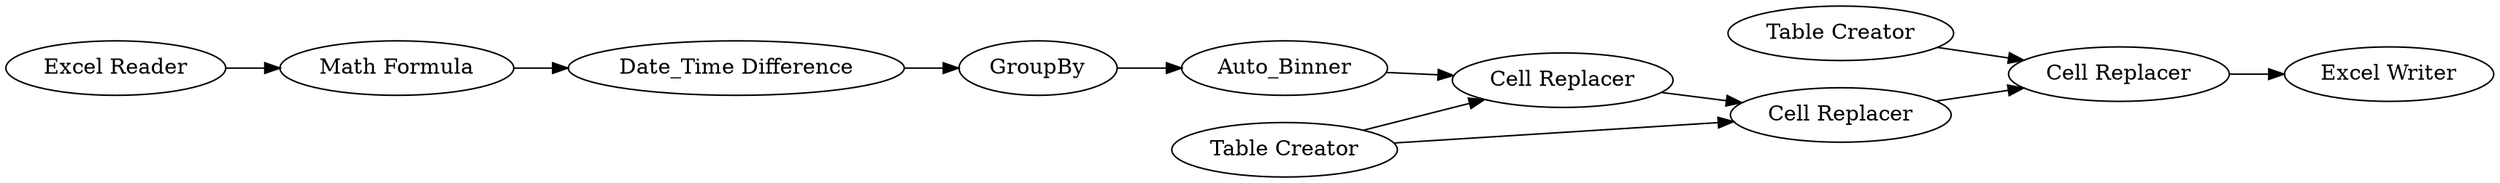 digraph {
	"-8485835713481660742_11" [label="Table Creator"]
	"-8485835713481660742_7" [label="Cell Replacer"]
	"-8485835713481660742_3" [label="Date_Time Difference"]
	"-8485835713481660742_5" [label=Auto_Binner]
	"-8485835713481660742_6" [label="Cell Replacer"]
	"-8485835713481660742_8" [label="Cell Replacer"]
	"-8485835713481660742_2" [label="Math Formula"]
	"-8485835713481660742_9" [label="Excel Writer"]
	"-8485835713481660742_10" [label="Table Creator"]
	"-8485835713481660742_4" [label=GroupBy]
	"-8485835713481660742_1" [label="Excel Reader"]
	"-8485835713481660742_3" -> "-8485835713481660742_4"
	"-8485835713481660742_10" -> "-8485835713481660742_6"
	"-8485835713481660742_7" -> "-8485835713481660742_8"
	"-8485835713481660742_8" -> "-8485835713481660742_9"
	"-8485835713481660742_2" -> "-8485835713481660742_3"
	"-8485835713481660742_6" -> "-8485835713481660742_7"
	"-8485835713481660742_1" -> "-8485835713481660742_2"
	"-8485835713481660742_11" -> "-8485835713481660742_8"
	"-8485835713481660742_5" -> "-8485835713481660742_6"
	"-8485835713481660742_4" -> "-8485835713481660742_5"
	"-8485835713481660742_10" -> "-8485835713481660742_7"
	rankdir=LR
}
